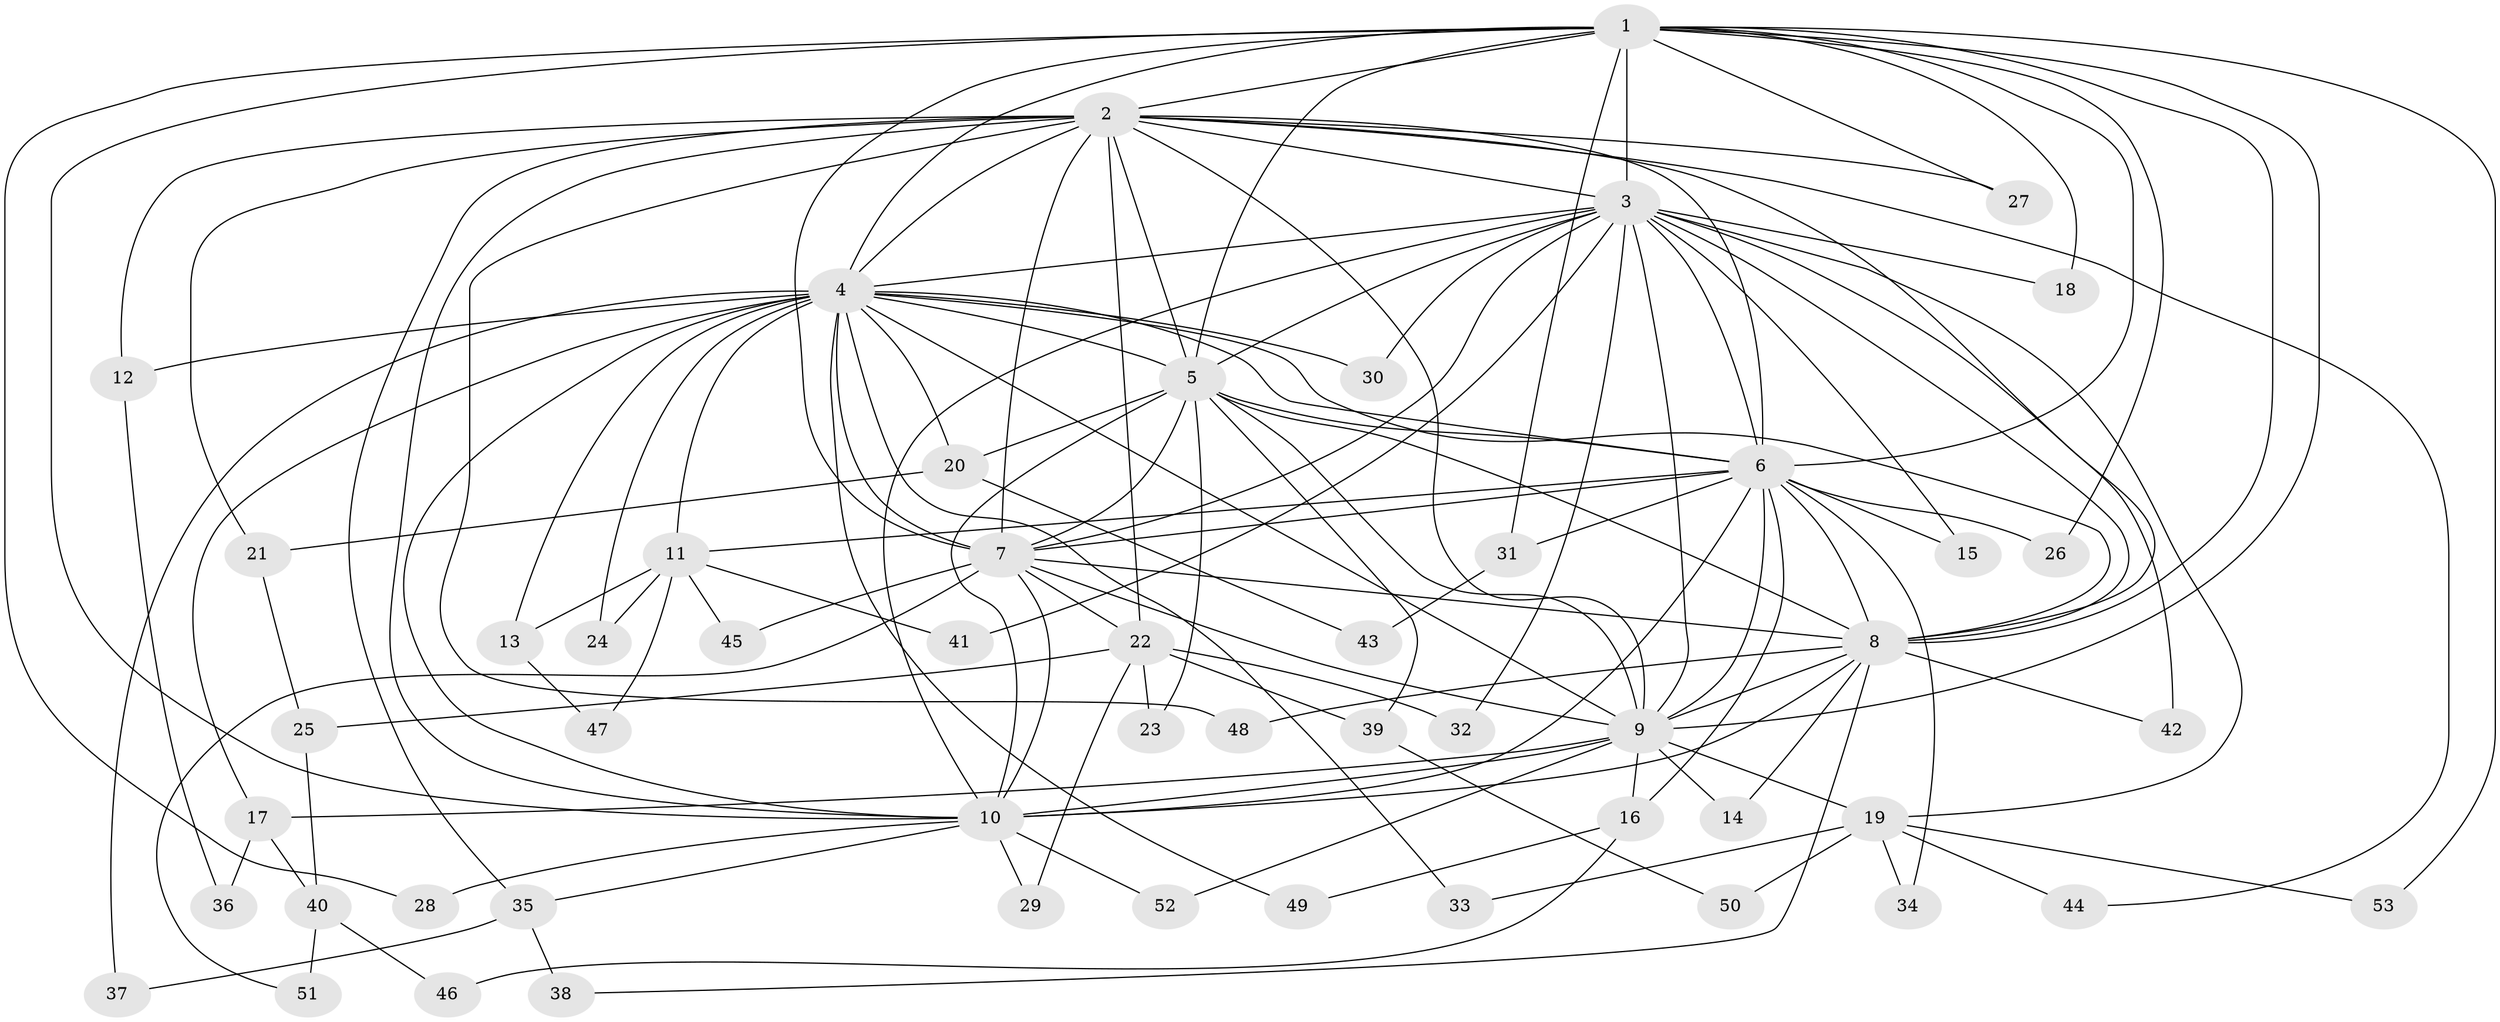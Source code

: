 // Generated by graph-tools (version 1.1) at 2025/34/03/09/25 02:34:59]
// undirected, 53 vertices, 131 edges
graph export_dot {
graph [start="1"]
  node [color=gray90,style=filled];
  1;
  2;
  3;
  4;
  5;
  6;
  7;
  8;
  9;
  10;
  11;
  12;
  13;
  14;
  15;
  16;
  17;
  18;
  19;
  20;
  21;
  22;
  23;
  24;
  25;
  26;
  27;
  28;
  29;
  30;
  31;
  32;
  33;
  34;
  35;
  36;
  37;
  38;
  39;
  40;
  41;
  42;
  43;
  44;
  45;
  46;
  47;
  48;
  49;
  50;
  51;
  52;
  53;
  1 -- 2;
  1 -- 3;
  1 -- 4;
  1 -- 5;
  1 -- 6;
  1 -- 7;
  1 -- 8;
  1 -- 9;
  1 -- 10;
  1 -- 18;
  1 -- 26;
  1 -- 27;
  1 -- 28;
  1 -- 31;
  1 -- 53;
  2 -- 3;
  2 -- 4;
  2 -- 5;
  2 -- 6;
  2 -- 7;
  2 -- 8;
  2 -- 9;
  2 -- 10;
  2 -- 12;
  2 -- 21;
  2 -- 22;
  2 -- 27;
  2 -- 35;
  2 -- 44;
  2 -- 48;
  3 -- 4;
  3 -- 5;
  3 -- 6;
  3 -- 7;
  3 -- 8;
  3 -- 9;
  3 -- 10;
  3 -- 15;
  3 -- 18;
  3 -- 19;
  3 -- 30;
  3 -- 32;
  3 -- 41;
  3 -- 42;
  4 -- 5;
  4 -- 6;
  4 -- 7;
  4 -- 8;
  4 -- 9;
  4 -- 10;
  4 -- 11;
  4 -- 12;
  4 -- 13;
  4 -- 17;
  4 -- 20;
  4 -- 24;
  4 -- 30;
  4 -- 33;
  4 -- 37;
  4 -- 49;
  5 -- 6;
  5 -- 7;
  5 -- 8;
  5 -- 9;
  5 -- 10;
  5 -- 20;
  5 -- 23;
  5 -- 39;
  6 -- 7;
  6 -- 8;
  6 -- 9;
  6 -- 10;
  6 -- 11;
  6 -- 15;
  6 -- 16;
  6 -- 26;
  6 -- 31;
  6 -- 34;
  7 -- 8;
  7 -- 9;
  7 -- 10;
  7 -- 22;
  7 -- 45;
  7 -- 51;
  8 -- 9;
  8 -- 10;
  8 -- 14;
  8 -- 38;
  8 -- 42;
  8 -- 48;
  9 -- 10;
  9 -- 14;
  9 -- 16;
  9 -- 17;
  9 -- 19;
  9 -- 52;
  10 -- 28;
  10 -- 29;
  10 -- 35;
  10 -- 52;
  11 -- 13;
  11 -- 24;
  11 -- 41;
  11 -- 45;
  11 -- 47;
  12 -- 36;
  13 -- 47;
  16 -- 46;
  16 -- 49;
  17 -- 36;
  17 -- 40;
  19 -- 33;
  19 -- 34;
  19 -- 44;
  19 -- 50;
  19 -- 53;
  20 -- 21;
  20 -- 43;
  21 -- 25;
  22 -- 23;
  22 -- 25;
  22 -- 29;
  22 -- 32;
  22 -- 39;
  25 -- 40;
  31 -- 43;
  35 -- 37;
  35 -- 38;
  39 -- 50;
  40 -- 46;
  40 -- 51;
}
